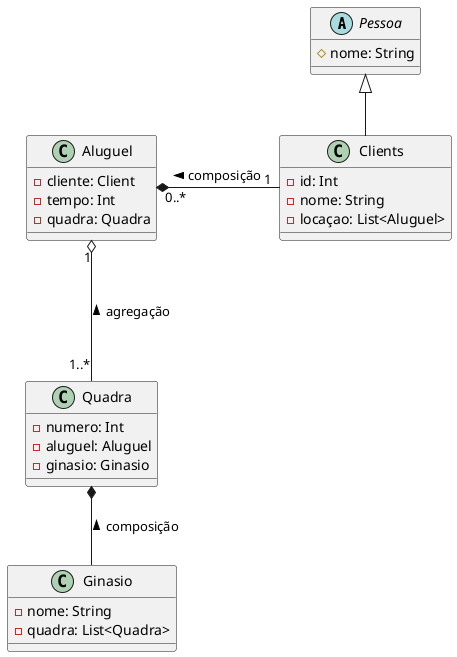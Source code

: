 @startuml ginasio
abstract class Pessoa {
  # nome: String
}

Pessoa <|-d- Clients

class Clients {
  - id: Int
  - nome: String
  - locaçao: List<Aluguel>
}

Clients "1" ---l--* "0..*" Aluguel: composição >

class Aluguel {
  - cliente: Client
  - tempo: Int
  - quadra: Quadra
}

Aluguel "1" o--- "1..*" Quadra: < agregação

class Quadra {
  - numero: Int
  - aluguel: Aluguel
  - ginasio: Ginasio
}

Quadra *-d- Ginasio: < composição

class Ginasio {
  - nome: String
  - quadra: List<Quadra>
}
@enduml